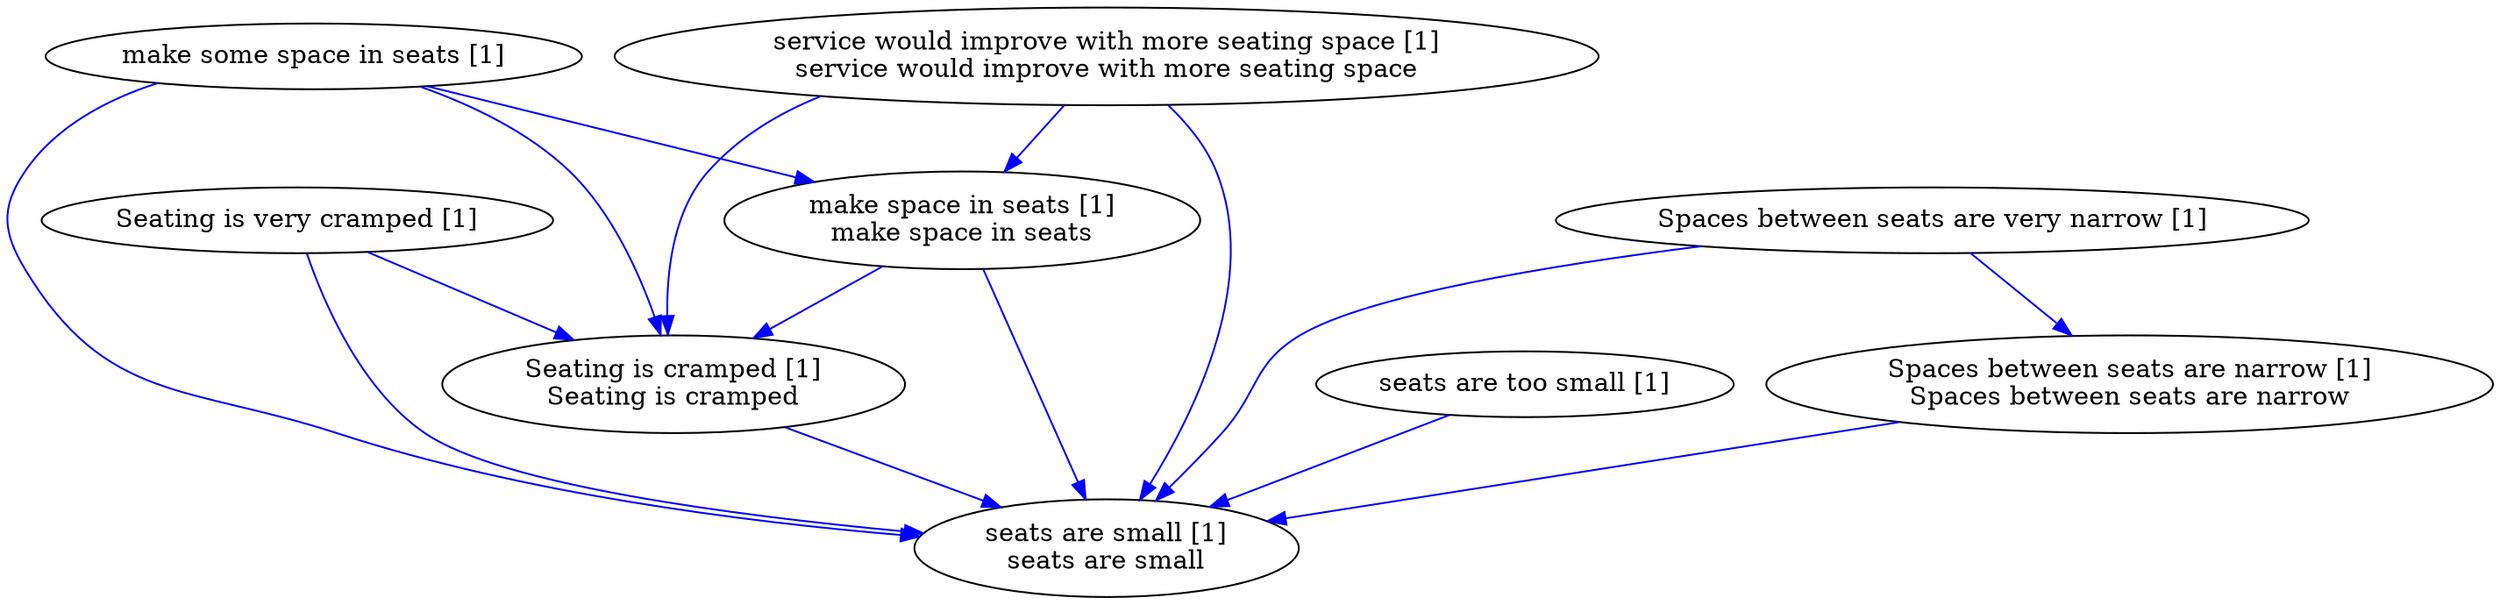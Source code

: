 digraph collapsedGraph {
"Seating is very cramped [1]""Seating is cramped [1]\nSeating is cramped""Spaces between seats are very narrow [1]""Spaces between seats are narrow [1]\nSpaces between seats are narrow""make some space in seats [1]""make space in seats [1]\nmake space in seats""seats are too small [1]""seats are small [1]\nseats are small""service would improve with more seating space [1]\nservice would improve with more seating space""Seating is very cramped [1]" -> "seats are small [1]\nseats are small" [color=blue]
"make space in seats [1]\nmake space in seats" -> "Seating is cramped [1]\nSeating is cramped" [color=blue]
"make space in seats [1]\nmake space in seats" -> "seats are small [1]\nseats are small" [color=blue]
"make some space in seats [1]" -> "Seating is cramped [1]\nSeating is cramped" [color=blue]
"Spaces between seats are narrow [1]\nSpaces between seats are narrow" -> "seats are small [1]\nseats are small" [color=blue]
"make some space in seats [1]" -> "seats are small [1]\nseats are small" [color=blue]
"Spaces between seats are very narrow [1]" -> "seats are small [1]\nseats are small" [color=blue]
"service would improve with more seating space [1]\nservice would improve with more seating space" -> "Seating is cramped [1]\nSeating is cramped" [color=blue]
"service would improve with more seating space [1]\nservice would improve with more seating space" -> "make space in seats [1]\nmake space in seats" [color=blue]
"service would improve with more seating space [1]\nservice would improve with more seating space" -> "seats are small [1]\nseats are small" [color=blue]
"Seating is cramped [1]\nSeating is cramped" -> "seats are small [1]\nseats are small" [color=blue]
"Seating is very cramped [1]" -> "Seating is cramped [1]\nSeating is cramped" [color=blue]
"Spaces between seats are very narrow [1]" -> "Spaces between seats are narrow [1]\nSpaces between seats are narrow" [color=blue]
"make some space in seats [1]" -> "make space in seats [1]\nmake space in seats" [color=blue]
"seats are too small [1]" -> "seats are small [1]\nseats are small" [color=blue]
}